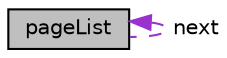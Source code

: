 digraph "pageList"
{
 // LATEX_PDF_SIZE
  edge [fontname="Helvetica",fontsize="10",labelfontname="Helvetica",labelfontsize="10"];
  node [fontname="Helvetica",fontsize="10",shape=record];
  Node1 [label="pageList",height=0.2,width=0.4,color="black", fillcolor="grey75", style="filled", fontcolor="black",tooltip="Structure to represent a linked list of pages, each containing metadata and content."];
  Node1 -> Node1 [dir="back",color="darkorchid3",fontsize="10",style="dashed",label=" next" ,fontname="Helvetica"];
}
